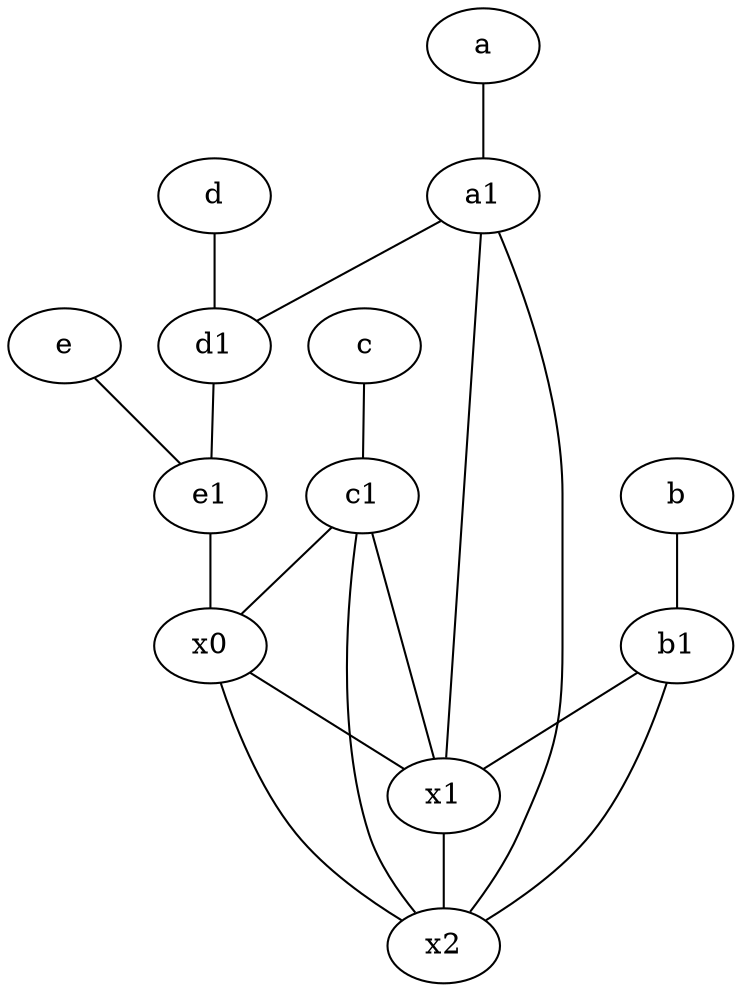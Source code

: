 graph {
	node [labelfontsize=50]
	d1 [labelfontsize=50 pos="3,5!"]
	b [labelfontsize=50 pos="10,4!"]
	x0 [labelfontsize=50]
	c1 [labelfontsize=50 pos="4.5,3!"]
	a [labelfontsize=50 pos="8,2!"]
	a1 [labelfontsize=50 pos="8,3!"]
	x1 [labelfontsize=50]
	c [labelfontsize=50 pos="4.5,2!"]
	e1 [labelfontsize=50 pos="7,7!"]
	d [labelfontsize=50 pos="2,5!"]
	e [labelfontsize=50 pos="7,9!"]
	b1 [labelfontsize=50 pos="9,4!"]
	x2 [labelfontsize=50]
	e1 -- x0
	x1 -- x2
	a1 -- d1
	b1 -- x2
	c -- c1
	b1 -- x1
	c1 -- x0
	x0 -- x2
	x0 -- x1
	d1 -- e1
	b -- b1
	c1 -- x2
	a1 -- x2
	a1 -- x1
	c1 -- x1
	e -- e1
	a -- a1
	d -- d1
}
